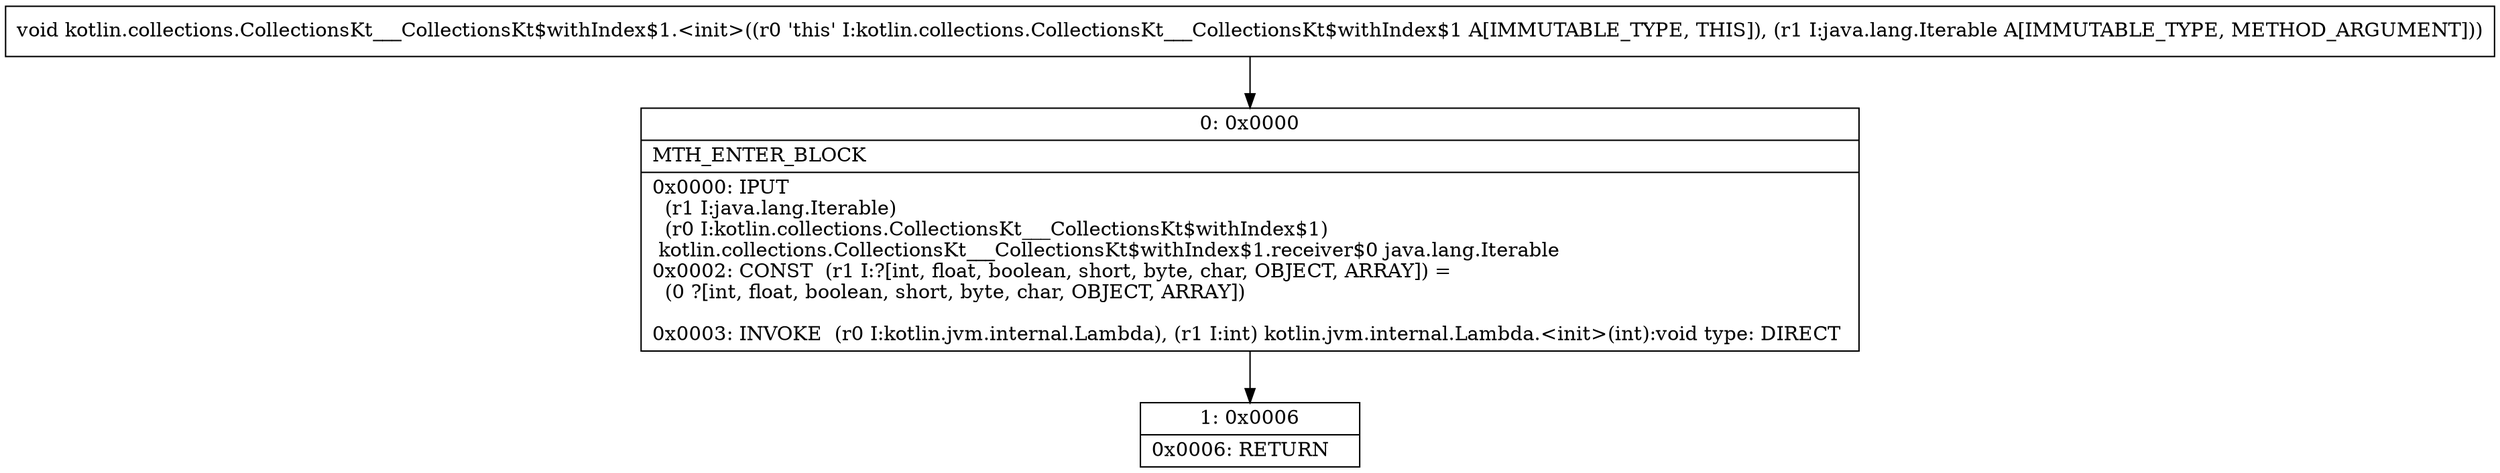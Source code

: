 digraph "CFG forkotlin.collections.CollectionsKt___CollectionsKt$withIndex$1.\<init\>(Ljava\/lang\/Iterable;)V" {
Node_0 [shape=record,label="{0\:\ 0x0000|MTH_ENTER_BLOCK\l|0x0000: IPUT  \l  (r1 I:java.lang.Iterable)\l  (r0 I:kotlin.collections.CollectionsKt___CollectionsKt$withIndex$1)\l kotlin.collections.CollectionsKt___CollectionsKt$withIndex$1.receiver$0 java.lang.Iterable \l0x0002: CONST  (r1 I:?[int, float, boolean, short, byte, char, OBJECT, ARRAY]) = \l  (0 ?[int, float, boolean, short, byte, char, OBJECT, ARRAY])\l \l0x0003: INVOKE  (r0 I:kotlin.jvm.internal.Lambda), (r1 I:int) kotlin.jvm.internal.Lambda.\<init\>(int):void type: DIRECT \l}"];
Node_1 [shape=record,label="{1\:\ 0x0006|0x0006: RETURN   \l}"];
MethodNode[shape=record,label="{void kotlin.collections.CollectionsKt___CollectionsKt$withIndex$1.\<init\>((r0 'this' I:kotlin.collections.CollectionsKt___CollectionsKt$withIndex$1 A[IMMUTABLE_TYPE, THIS]), (r1 I:java.lang.Iterable A[IMMUTABLE_TYPE, METHOD_ARGUMENT])) }"];
MethodNode -> Node_0;
Node_0 -> Node_1;
}

